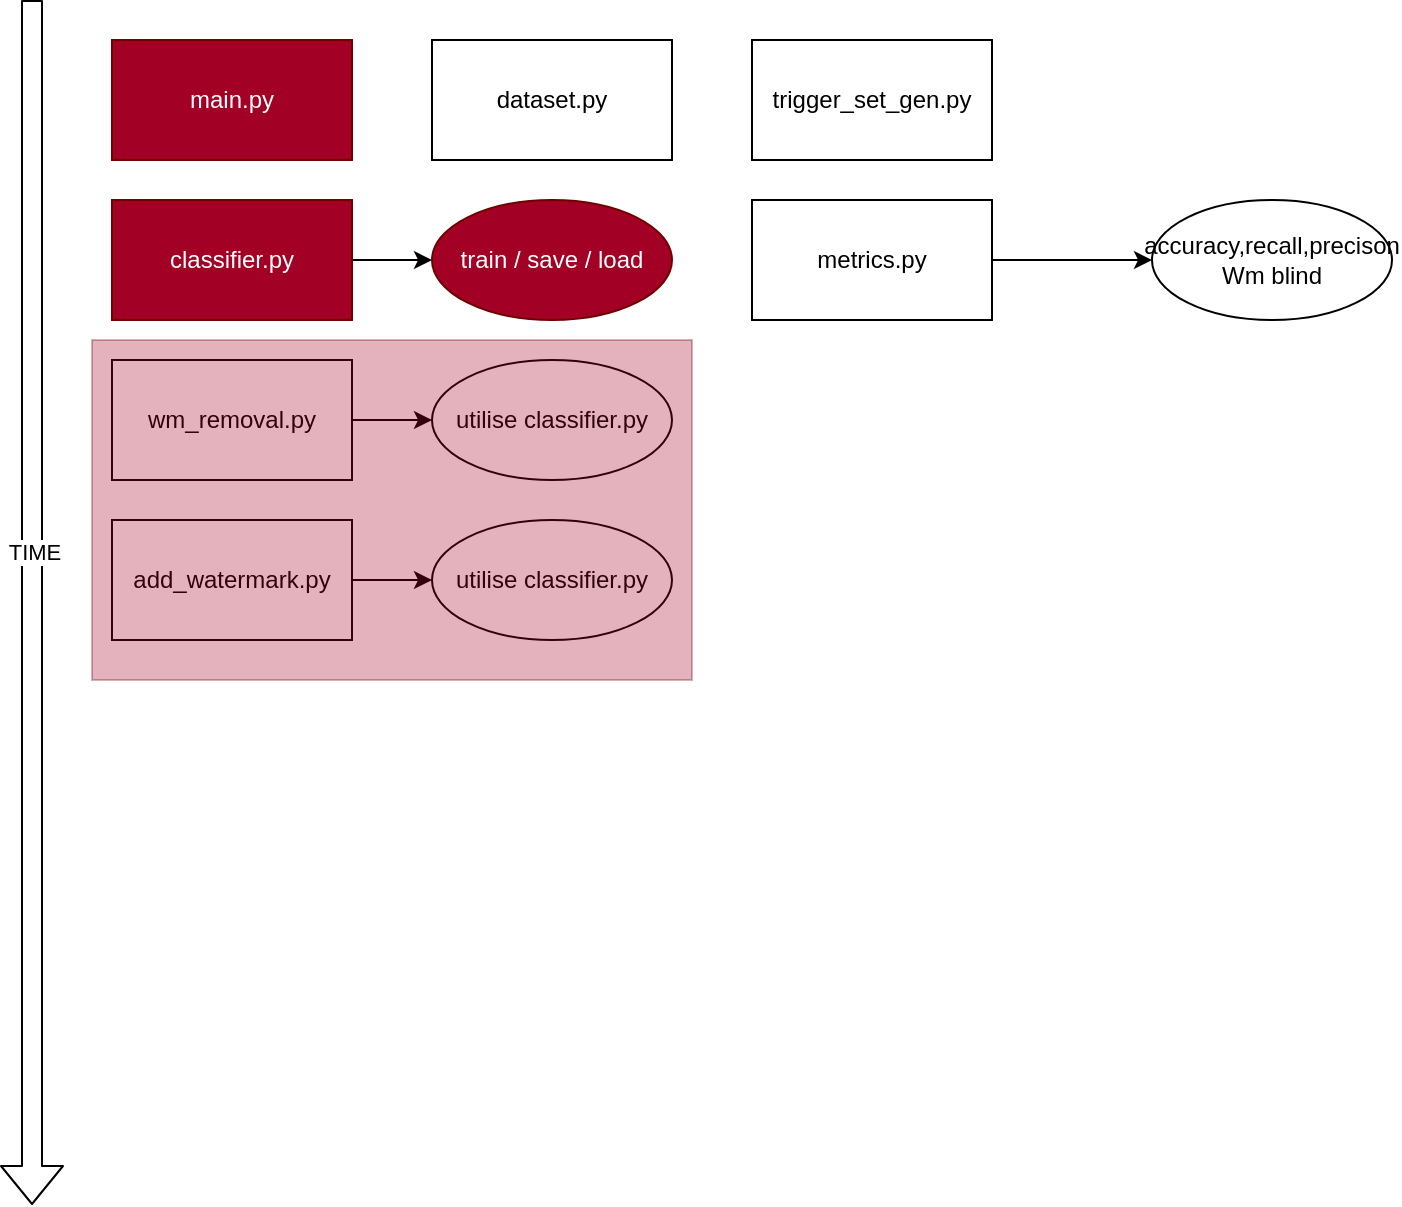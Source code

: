 <mxfile>
    <diagram id="WR0ObqXP6aZtpYeJShDP" name="all modules ">
        <mxGraphModel dx="863" dy="348" grid="1" gridSize="10" guides="1" tooltips="1" connect="1" arrows="1" fold="1" page="1" pageScale="1" pageWidth="827" pageHeight="1169" math="0" shadow="0">
            <root>
                <mxCell id="rHv4roNPQmTXi6uVHW9a-0"/>
                <mxCell id="rHv4roNPQmTXi6uVHW9a-1" parent="rHv4roNPQmTXi6uVHW9a-0"/>
                <mxCell id="mi6ufLt7Jp8KVkmAymLU-6" value="" style="edgeStyle=none;html=1;" parent="rHv4roNPQmTXi6uVHW9a-1" source="3xj4Mi7buVi-y4vBwMNA-3" target="mi6ufLt7Jp8KVkmAymLU-5" edge="1">
                    <mxGeometry relative="1" as="geometry"/>
                </mxCell>
                <mxCell id="3xj4Mi7buVi-y4vBwMNA-3" value="wm_removal.py" style="rounded=0;whiteSpace=wrap;html=1;" parent="rHv4roNPQmTXi6uVHW9a-1" vertex="1">
                    <mxGeometry x="80" y="180" width="120" height="60" as="geometry"/>
                </mxCell>
                <mxCell id="mi6ufLt7Jp8KVkmAymLU-1" value="" style="edgeStyle=none;html=1;" parent="rHv4roNPQmTXi6uVHW9a-1" source="3xj4Mi7buVi-y4vBwMNA-4" target="mi6ufLt7Jp8KVkmAymLU-0" edge="1">
                    <mxGeometry relative="1" as="geometry"/>
                </mxCell>
                <mxCell id="3xj4Mi7buVi-y4vBwMNA-4" value="metrics.py" style="rounded=0;whiteSpace=wrap;html=1;" parent="rHv4roNPQmTXi6uVHW9a-1" vertex="1">
                    <mxGeometry x="400" y="100" width="120" height="60" as="geometry"/>
                </mxCell>
                <mxCell id="mi6ufLt7Jp8KVkmAymLU-3" value="" style="edgeStyle=none;html=1;" parent="rHv4roNPQmTXi6uVHW9a-1" source="3xj4Mi7buVi-y4vBwMNA-5" target="mi6ufLt7Jp8KVkmAymLU-2" edge="1">
                    <mxGeometry relative="1" as="geometry"/>
                </mxCell>
                <mxCell id="3xj4Mi7buVi-y4vBwMNA-5" value="classifier.py" style="rounded=0;whiteSpace=wrap;html=1;fillColor=#a20025;fontColor=#ffffff;strokeColor=#6F0000;" parent="rHv4roNPQmTXi6uVHW9a-1" vertex="1">
                    <mxGeometry x="80" y="100" width="120" height="60" as="geometry"/>
                </mxCell>
                <mxCell id="3xj4Mi7buVi-y4vBwMNA-6" value="trigger_set_gen.py" style="rounded=0;whiteSpace=wrap;html=1;" parent="rHv4roNPQmTXi6uVHW9a-1" vertex="1">
                    <mxGeometry x="400" y="20" width="120" height="60" as="geometry"/>
                </mxCell>
                <mxCell id="3xj4Mi7buVi-y4vBwMNA-7" value="dataset.py" style="rounded=0;whiteSpace=wrap;html=1;" parent="rHv4roNPQmTXi6uVHW9a-1" vertex="1">
                    <mxGeometry x="240" y="20" width="120" height="60" as="geometry"/>
                </mxCell>
                <mxCell id="3xj4Mi7buVi-y4vBwMNA-8" value="main.py" style="rounded=0;whiteSpace=wrap;html=1;fillColor=#a20025;fontColor=#ffffff;strokeColor=#6F0000;" parent="rHv4roNPQmTXi6uVHW9a-1" vertex="1">
                    <mxGeometry x="80" y="20" width="120" height="60" as="geometry"/>
                </mxCell>
                <mxCell id="3xj4Mi7buVi-y4vBwMNA-9" value="" style="shape=flexArrow;endArrow=classic;html=1;" parent="rHv4roNPQmTXi6uVHW9a-1" edge="1">
                    <mxGeometry width="50" height="50" relative="1" as="geometry">
                        <mxPoint x="40" as="sourcePoint"/>
                        <mxPoint x="40" y="602.5" as="targetPoint"/>
                    </mxGeometry>
                </mxCell>
                <mxCell id="3xj4Mi7buVi-y4vBwMNA-10" value="TIME" style="edgeLabel;html=1;align=center;verticalAlign=middle;resizable=0;points=[];" parent="3xj4Mi7buVi-y4vBwMNA-9" vertex="1" connectable="0">
                    <mxGeometry x="-0.084" y="1" relative="1" as="geometry">
                        <mxPoint as="offset"/>
                    </mxGeometry>
                </mxCell>
                <mxCell id="mi6ufLt7Jp8KVkmAymLU-0" value="accuracy,recall,precison&lt;br&gt;Wm blind" style="ellipse;whiteSpace=wrap;html=1;rounded=0;" parent="rHv4roNPQmTXi6uVHW9a-1" vertex="1">
                    <mxGeometry x="600" y="100" width="120" height="60" as="geometry"/>
                </mxCell>
                <mxCell id="mi6ufLt7Jp8KVkmAymLU-2" value="train / save / load" style="ellipse;whiteSpace=wrap;html=1;fillColor=#a20025;strokeColor=#6F0000;fontColor=#ffffff;rounded=0;" parent="rHv4roNPQmTXi6uVHW9a-1" vertex="1">
                    <mxGeometry x="240" y="100" width="120" height="60" as="geometry"/>
                </mxCell>
                <mxCell id="mi6ufLt7Jp8KVkmAymLU-5" value="utilise classifier.py" style="ellipse;whiteSpace=wrap;html=1;rounded=0;" parent="rHv4roNPQmTXi6uVHW9a-1" vertex="1">
                    <mxGeometry x="240" y="180" width="120" height="60" as="geometry"/>
                </mxCell>
                <mxCell id="mi6ufLt7Jp8KVkmAymLU-7" value="" style="edgeStyle=none;html=1;" parent="rHv4roNPQmTXi6uVHW9a-1" source="mi6ufLt7Jp8KVkmAymLU-8" target="mi6ufLt7Jp8KVkmAymLU-9" edge="1">
                    <mxGeometry relative="1" as="geometry"/>
                </mxCell>
                <mxCell id="mi6ufLt7Jp8KVkmAymLU-8" value="add_watermark.py" style="rounded=0;whiteSpace=wrap;html=1;" parent="rHv4roNPQmTXi6uVHW9a-1" vertex="1">
                    <mxGeometry x="80" y="260" width="120" height="60" as="geometry"/>
                </mxCell>
                <mxCell id="mi6ufLt7Jp8KVkmAymLU-9" value="utilise classifier.py" style="ellipse;whiteSpace=wrap;html=1;rounded=0;" parent="rHv4roNPQmTXi6uVHW9a-1" vertex="1">
                    <mxGeometry x="240" y="260" width="120" height="60" as="geometry"/>
                </mxCell>
                <mxCell id="AzqAd9TrAlj95JftpkCh-0" value="" style="rounded=0;whiteSpace=wrap;html=1;fillColor=#a20025;fontColor=#ffffff;strokeColor=#6F0000;opacity=30;" parent="rHv4roNPQmTXi6uVHW9a-1" vertex="1">
                    <mxGeometry x="70" y="170" width="300" height="170" as="geometry"/>
                </mxCell>
            </root>
        </mxGraphModel>
    </diagram>
    <diagram id="xEc6FxT3LsrSwKHamJ3u" name="main automata ">
        <mxGraphModel dx="671" dy="347" grid="1" gridSize="10" guides="1" tooltips="1" connect="1" arrows="1" fold="1" page="1" pageScale="1" pageWidth="827" pageHeight="1169" math="0" shadow="0">
            <root>
                <mxCell id="CAGpj0laClkHIxfo-RfI-0"/>
                <mxCell id="CAGpj0laClkHIxfo-RfI-1" parent="CAGpj0laClkHIxfo-RfI-0"/>
                <mxCell id="v2Jw0w8_lKJc6QblX5nT-2" value="" style="edgeStyle=none;html=1;" parent="CAGpj0laClkHIxfo-RfI-1" source="v2Jw0w8_lKJc6QblX5nT-0" target="v2Jw0w8_lKJc6QblX5nT-1" edge="1">
                    <mxGeometry relative="1" as="geometry"/>
                </mxCell>
                <mxCell id="v2Jw0w8_lKJc6QblX5nT-4" value="" style="edgeStyle=none;html=1;" parent="CAGpj0laClkHIxfo-RfI-1" source="v2Jw0w8_lKJc6QblX5nT-0" target="v2Jw0w8_lKJc6QblX5nT-3" edge="1">
                    <mxGeometry relative="1" as="geometry"/>
                </mxCell>
                <mxCell id="v2Jw0w8_lKJc6QblX5nT-0" value="start" style="rounded=0;whiteSpace=wrap;html=1;" parent="CAGpj0laClkHIxfo-RfI-1" vertex="1">
                    <mxGeometry x="260" y="30" width="120" height="60" as="geometry"/>
                </mxCell>
                <mxCell id="v2Jw0w8_lKJc6QblX5nT-6" style="edgeStyle=none;html=1;exitX=0.5;exitY=1;exitDx=0;exitDy=0;entryX=0.25;entryY=0;entryDx=0;entryDy=0;" parent="CAGpj0laClkHIxfo-RfI-1" source="v2Jw0w8_lKJc6QblX5nT-1" target="6xx2wgNng2PTZuW_z59i-4" edge="1">
                    <mxGeometry relative="1" as="geometry">
                        <mxPoint x="260" y="325" as="targetPoint"/>
                    </mxGeometry>
                </mxCell>
                <mxCell id="v2Jw0w8_lKJc6QblX5nT-1" value="saved model" style="rounded=0;whiteSpace=wrap;html=1;" parent="CAGpj0laClkHIxfo-RfI-1" vertex="1">
                    <mxGeometry x="120" y="180" width="120" height="60" as="geometry"/>
                </mxCell>
                <mxCell id="6xx2wgNng2PTZuW_z59i-3" style="edgeStyle=none;html=1;exitX=0.5;exitY=1;exitDx=0;exitDy=0;entryX=0.75;entryY=0;entryDx=0;entryDy=0;" parent="CAGpj0laClkHIxfo-RfI-1" source="v2Jw0w8_lKJc6QblX5nT-3" target="6xx2wgNng2PTZuW_z59i-4" edge="1">
                    <mxGeometry relative="1" as="geometry">
                        <mxPoint x="380" y="325" as="targetPoint"/>
                    </mxGeometry>
                </mxCell>
                <mxCell id="v2Jw0w8_lKJc6QblX5nT-3" value="train model" style="rounded=0;whiteSpace=wrap;html=1;" parent="CAGpj0laClkHIxfo-RfI-1" vertex="1">
                    <mxGeometry x="400" y="180" width="120" height="60" as="geometry"/>
                </mxCell>
                <mxCell id="6xx2wgNng2PTZuW_z59i-0" value="dataset&amp;nbsp;&lt;br&gt;hyperparams&amp;nbsp;" style="shape=note;whiteSpace=wrap;html=1;backgroundOutline=1;darkOpacity=0.05;size=19;" parent="CAGpj0laClkHIxfo-RfI-1" vertex="1">
                    <mxGeometry x="430" y="80" width="50" height="80" as="geometry"/>
                </mxCell>
                <mxCell id="6xx2wgNng2PTZuW_z59i-1" value="model" style="shape=note;whiteSpace=wrap;html=1;backgroundOutline=1;darkOpacity=0.05;size=16;" parent="CAGpj0laClkHIxfo-RfI-1" vertex="1">
                    <mxGeometry x="450" y="390" width="50" height="80" as="geometry"/>
                </mxCell>
                <mxCell id="6xx2wgNng2PTZuW_z59i-2" value="trigger set" style="shape=note;whiteSpace=wrap;html=1;backgroundOutline=1;darkOpacity=0.05;size=16;" parent="CAGpj0laClkHIxfo-RfI-1" vertex="1">
                    <mxGeometry x="510" y="80" width="50" height="80" as="geometry"/>
                </mxCell>
                <mxCell id="6xx2wgNng2PTZuW_z59i-20" style="edgeStyle=none;html=1;exitX=0.5;exitY=1;exitDx=0;exitDy=0;entryX=0.5;entryY=0;entryDx=0;entryDy=0;" parent="CAGpj0laClkHIxfo-RfI-1" source="6xx2wgNng2PTZuW_z59i-4" target="6xx2wgNng2PTZuW_z59i-9" edge="1">
                    <mxGeometry relative="1" as="geometry">
                        <Array as="points">
                            <mxPoint x="320" y="490"/>
                        </Array>
                    </mxGeometry>
                </mxCell>
                <mxCell id="6xx2wgNng2PTZuW_z59i-4" value="Process ( remove WM, add WM, usecases)" style="whiteSpace=wrap;html=1;" parent="CAGpj0laClkHIxfo-RfI-1" vertex="1">
                    <mxGeometry x="260" y="410" width="120" height="60" as="geometry"/>
                </mxCell>
                <mxCell id="6xx2wgNng2PTZuW_z59i-8" value="trigger set" style="shape=note;whiteSpace=wrap;html=1;backgroundOutline=1;darkOpacity=0.05;size=19;" parent="CAGpj0laClkHIxfo-RfI-1" vertex="1">
                    <mxGeometry x="389" y="390" width="50" height="80" as="geometry"/>
                </mxCell>
                <mxCell id="6xx2wgNng2PTZuW_z59i-12" value="" style="edgeStyle=none;html=1;" parent="CAGpj0laClkHIxfo-RfI-1" source="6xx2wgNng2PTZuW_z59i-9" target="6xx2wgNng2PTZuW_z59i-11" edge="1">
                    <mxGeometry relative="1" as="geometry"/>
                </mxCell>
                <mxCell id="6xx2wgNng2PTZuW_z59i-9" value="analysis" style="whiteSpace=wrap;html=1;" parent="CAGpj0laClkHIxfo-RfI-1" vertex="1">
                    <mxGeometry x="260" y="550" width="120" height="60" as="geometry"/>
                </mxCell>
                <mxCell id="6xx2wgNng2PTZuW_z59i-11" value="display results" style="whiteSpace=wrap;html=1;" parent="CAGpj0laClkHIxfo-RfI-1" vertex="1">
                    <mxGeometry x="260" y="730" width="120" height="60" as="geometry"/>
                </mxCell>
                <mxCell id="6xx2wgNng2PTZuW_z59i-15" value="model database&lt;br&gt;retrieve their training data and trigger set type&amp;nbsp;" style="shape=note;whiteSpace=wrap;html=1;backgroundOutline=1;darkOpacity=0.05;" parent="CAGpj0laClkHIxfo-RfI-1" vertex="1">
                    <mxGeometry x="120" y="60" width="90" height="100" as="geometry"/>
                </mxCell>
                <mxCell id="6xx2wgNng2PTZuW_z59i-22" value="analysis&amp;nbsp;&lt;br&gt;queries" style="shape=note;whiteSpace=wrap;html=1;backgroundOutline=1;darkOpacity=0.05;size=16;" parent="CAGpj0laClkHIxfo-RfI-1" vertex="1">
                    <mxGeometry x="410" y="540" width="50" height="80" as="geometry"/>
                </mxCell>
                <mxCell id="_Bg1t6V2xzO7mVa8Ofw8-0" value="results" style="shape=note;whiteSpace=wrap;html=1;backgroundOutline=1;darkOpacity=0.05;size=16;" parent="CAGpj0laClkHIxfo-RfI-1" vertex="1">
                    <mxGeometry x="330" y="640" width="50" height="60" as="geometry"/>
                </mxCell>
            </root>
        </mxGraphModel>
    </diagram>
    <diagram id="Tc42tWGeNGbFLpP5cw0M" name="design">
        <mxGraphModel dx="889" dy="1516" grid="1" gridSize="10" guides="1" tooltips="1" connect="1" arrows="1" fold="1" page="1" pageScale="1" pageWidth="827" pageHeight="1169" math="0" shadow="0">
            <root>
                <mxCell id="0"/>
                <mxCell id="1" parent="0"/>
                <mxCell id="12" value="new.py" style="swimlane;startSize=30;" parent="1" vertex="1">
                    <mxGeometry x="150" y="180" width="380" height="340" as="geometry"/>
                </mxCell>
                <mxCell id="73" style="edgeStyle=none;html=1;exitX=1;exitY=0;exitDx=0;exitDy=27.5;exitPerimeter=0;entryX=0.007;entryY=0.072;entryDx=0;entryDy=0;entryPerimeter=0;" parent="12" source="14" target="17" edge="1">
                    <mxGeometry relative="1" as="geometry"/>
                </mxCell>
                <mxCell id="14" value="data on disk" style="shape=cylinder3;whiteSpace=wrap;html=1;boundedLbl=1;backgroundOutline=1;size=15;fillColor=#1ba1e2;fontColor=#ffffff;strokeColor=#006EAF;" parent="12" vertex="1">
                    <mxGeometry x="20" y="40" width="60" height="80" as="geometry"/>
                </mxCell>
                <mxCell id="17" value="new.func1" style="swimlane;fontStyle=0;childLayout=stackLayout;horizontal=1;startSize=30;horizontalStack=0;resizeParent=1;resizeParentMax=0;resizeLast=0;collapsible=1;marginBottom=0;" parent="12" vertex="1">
                    <mxGeometry x="110" y="40" width="120" height="210" as="geometry">
                        <mxRectangle x="110" y="40" width="80" height="30" as="alternateBounds"/>
                    </mxGeometry>
                </mxCell>
                <mxCell id="18" value="Input :" style="text;strokeColor=none;fillColor=none;align=left;verticalAlign=middle;spacingLeft=4;spacingRight=4;overflow=hidden;points=[[0,0.5],[1,0.5]];portConstraint=eastwest;rotatable=0;" parent="17" vertex="1">
                    <mxGeometry y="30" width="120" height="30" as="geometry"/>
                </mxCell>
                <mxCell id="56" value="#1, int this, list that" style="text;html=1;strokeColor=none;fillColor=none;align=center;verticalAlign=middle;whiteSpace=wrap;rounded=0;" parent="17" vertex="1">
                    <mxGeometry y="60" width="120" height="30" as="geometry"/>
                </mxCell>
                <mxCell id="19" value="Output:" style="text;strokeColor=none;fillColor=none;align=left;verticalAlign=middle;spacingLeft=4;spacingRight=4;overflow=hidden;points=[[0,0.5],[1,0.5]];portConstraint=eastwest;rotatable=0;" parent="17" vertex="1">
                    <mxGeometry y="90" width="120" height="30" as="geometry"/>
                </mxCell>
                <mxCell id="57" value="dict those" style="text;html=1;strokeColor=none;fillColor=none;align=center;verticalAlign=middle;whiteSpace=wrap;rounded=0;" parent="17" vertex="1">
                    <mxGeometry y="120" width="120" height="30" as="geometry"/>
                </mxCell>
                <mxCell id="20" value="Details: " style="text;strokeColor=none;fillColor=none;align=left;verticalAlign=middle;spacingLeft=4;spacingRight=4;overflow=hidden;points=[[0,0.5],[1,0.5]];portConstraint=eastwest;rotatable=0;" parent="17" vertex="1">
                    <mxGeometry y="150" width="120" height="30" as="geometry"/>
                </mxCell>
                <mxCell id="58" value="Blabla" style="text;html=1;strokeColor=none;fillColor=none;align=center;verticalAlign=middle;whiteSpace=wrap;rounded=0;" parent="17" vertex="1">
                    <mxGeometry y="180" width="120" height="30" as="geometry"/>
                </mxCell>
                <mxCell id="60" value="data instanciated" style="shape=cylinder3;whiteSpace=wrap;html=1;boundedLbl=1;backgroundOutline=1;size=15;fillColor=#d80073;fontColor=#ffffff;strokeColor=#A50040;" parent="12" vertex="1">
                    <mxGeometry x="20" y="140" width="60" height="80" as="geometry"/>
                </mxCell>
                <mxCell id="75" value="EXAMPLE&lt;br&gt;PARAMS&lt;br&gt;#1&lt;span style=&quot;color: rgba(0 , 0 , 0 , 0) ; font-family: monospace ; font-size: 0px ; font-weight: 400&quot;&gt;%3CmxGraphModel%3E%3Croot%3E%3CmxCell%20id%3D%220%22%2F%3E%3CmxCell%20id%3D%221%22%20parent%3D%220%22%2F%3E%3CmxCell%20id%3D%222%22%20value%3D%22new.py%22%20style%3D%22swimlane%3BstartSize%3D30%3B%22%20vertex%3D%221%22%20parent%3D%221%22%3E%3CmxGeometry%20x%3D%22160%22%20y%3D%22190%22%20width%3D%22240%22%20height%3D%22250%22%20as%3D%22geometry%22%2F%3E%3C%2FmxCell%3E%3CmxCell%20id%3D%223%22%20value%3D%22data%20on%20disk%22%20style%3D%22shape%3Dcylinder3%3BwhiteSpace%3Dwrap%3Bhtml%3D1%3BboundedLbl%3D1%3BbackgroundOutline%3D1%3Bsize%3D15%3BfillColor%3D%231ba1e2%3BfontColor%3D%23ffffff%3BstrokeColor%3D%23006EAF%3B%22%20vertex%3D%221%22%20parent%3D%222%22%3E%3CmxGeometry%20x%3D%2220%22%20y%3D%2240%22%20width%3D%2260%22%20height%3D%2280%22%20as%3D%22geometry%22%2F%3E%3C%2FmxCell%3E%3CmxCell%20id%3D%224%22%20value%3D%22new.func1%22%20style%3D%22swimlane%3BfontStyle%3D0%3BchildLayout%3DstackLayout%3Bhorizontal%3D1%3BstartSize%3D30%3BhorizontalStack%3D0%3BresizeParent%3D1%3BresizeParentMax%3D0%3BresizeLast%3D0%3Bcollapsible%3D1%3BmarginBottom%3D0%3B%22%20vertex%3D%221%22%20collapsed%3D%221%22%20parent%3D%222%22%3E%3CmxGeometry%20x%3D%22110%22%20y%3D%2240%22%20width%3D%2280%22%20height%3D%2230%22%20as%3D%22geometry%22%3E%3CmxRectangle%20x%3D%22110%22%20y%3D%2240%22%20width%3D%22120%22%20height%3D%22210%22%20as%3D%22alternateBounds%22%2F%3E%3C%2FmxGeometry%3E%3C%2FmxCell%3E%3CmxCell%20id%3D%225%22%20value%3D%22Input%20%3A%22%20style%3D%22text%3BstrokeColor%3Dnone%3BfillColor%3Dnone%3Balign%3Dleft%3BverticalAlign%3Dmiddle%3BspacingLeft%3D4%3BspacingRight%3D4%3Boverflow%3Dhidden%3Bpoints%3D%5B%5B0%2C0.5%5D%2C%5B1%2C0.5%5D%5D%3BportConstraint%3Deastwest%3Brotatable%3D0%3B%22%20vertex%3D%221%22%20parent%3D%224%22%3E%3CmxGeometry%20y%3D%2230%22%20width%3D%2280%22%20height%3D%2230%22%20as%3D%22geometry%22%2F%3E%3C%2FmxCell%3E%3CmxCell%20id%3D%226%22%20value%3D%22Text%22%20style%3D%22text%3Bhtml%3D1%3BstrokeColor%3Dnone%3BfillColor%3Dnone%3Balign%3Dcenter%3BverticalAlign%3Dmiddle%3BwhiteSpace%3Dwrap%3Brounded%3D0%3B%22%20vertex%3D%221%22%20parent%3D%224%22%3E%3CmxGeometry%20y%3D%2260%22%20width%3D%2280%22%20height%3D%2230%22%20as%3D%22geometry%22%2F%3E%3C%2FmxCell%3E%3CmxCell%20id%3D%227%22%20value%3D%22Output%3A%22%20style%3D%22text%3BstrokeColor%3Dnone%3BfillColor%3Dnone%3Balign%3Dleft%3BverticalAlign%3Dmiddle%3BspacingLeft%3D4%3BspacingRight%3D4%3Boverflow%3Dhidden%3Bpoints%3D%5B%5B0%2C0.5%5D%2C%5B1%2C0.5%5D%5D%3BportConstraint%3Deastwest%3Brotatable%3D0%3B%22%20vertex%3D%221%22%20parent%3D%224%22%3E%3CmxGeometry%20y%3D%2290%22%20width%3D%2280%22%20height%3D%2230%22%20as%3D%22geometry%22%2F%3E%3C%2FmxCell%3E%3CmxCell%20id%3D%228%22%20value%3D%22Text%22%20style%3D%22text%3Bhtml%3D1%3BstrokeColor%3Dnone%3BfillColor%3Dnone%3Balign%3Dcenter%3BverticalAlign%3Dmiddle%3BwhiteSpace%3Dwrap%3Brounded%3D0%3B%22%20vertex%3D%221%22%20parent%3D%224%22%3E%3CmxGeometry%20y%3D%22120%22%20width%3D%2280%22%20height%3D%2230%22%20as%3D%22geometry%22%2F%3E%3C%2FmxCell%3E%3CmxCell%20id%3D%229%22%20value%3D%22Details%3A%C2%A0%22%20style%3D%22text%3BstrokeColor%3Dnone%3BfillColor%3Dnone%3Balign%3Dleft%3BverticalAlign%3Dmiddle%3BspacingLeft%3D4%3BspacingRight%3D4%3Boverflow%3Dhidden%3Bpoints%3D%5B%5B0%2C0.5%5D%2C%5B1%2C0.5%5D%5D%3BportConstraint%3Deastwest%3Brotatable%3D0%3B%22%20vertex%3D%221%22%20parent%3D%224%22%3E%3CmxGeometry%20y%3D%22150%22%20width%3D%2280%22%20height%3D%2230%22%20as%3D%22geometry%22%2F%3E%3C%2FmxCell%3E%3CmxCell%20id%3D%2210%22%20value%3D%22Text%22%20style%3D%22text%3Bhtml%3D1%3BstrokeColor%3Dnone%3BfillColor%3Dnone%3Balign%3Dcenter%3BverticalAlign%3Dmiddle%3BwhiteSpace%3Dwrap%3Brounded%3D0%3B%22%20vertex%3D%221%22%20parent%3D%224%22%3E%3CmxGeometry%20y%3D%22180%22%20width%3D%2280%22%20height%3D%2230%22%20as%3D%22geometry%22%2F%3E%3C%2FmxCell%3E%3CmxCell%20id%3D%2211%22%20value%3D%22data%20instanciated%22%20style%3D%22shape%3Dcylinder3%3BwhiteSpace%3Dwrap%3Bhtml%3D1%3BboundedLbl%3D1%3BbackgroundOutline%3D1%3Bsize%3D15%3BfillColor%3D%23d80073%3BfontColor%3D%23ffffff%3BstrokeColor%3D%23A50040%3B%22%20vertex%3D%221%22%20parent%3D%222%22%3E%3CmxGeometry%20x%3D%2220%22%20y%3D%22140%22%20width%3D%2260%22%20height%3D%2280%22%20as%3D%22geometry%22%2F%3E%3C%2FmxCell%3E%3C%2Froot%3E%3C%2FmxGraphModel%3E&lt;/span&gt;" style="shape=note;whiteSpace=wrap;html=1;backgroundOutline=1;darkOpacity=0.05;fillColor=#76608a;strokeColor=#432D57;fontColor=#ffffff;fontStyle=1" parent="12" vertex="1">
                    <mxGeometry x="20" y="230" width="80" height="90" as="geometry"/>
                </mxCell>
                <mxCell id="81" value="new.func2" style="swimlane;fontStyle=0;childLayout=stackLayout;horizontal=1;startSize=30;horizontalStack=0;resizeParent=1;resizeParentMax=0;resizeLast=0;collapsible=1;marginBottom=0;" parent="12" vertex="1">
                    <mxGeometry x="240" y="40" width="120" height="210" as="geometry">
                        <mxRectangle x="110" y="40" width="80" height="30" as="alternateBounds"/>
                    </mxGeometry>
                </mxCell>
                <mxCell id="82" value="Input :" style="text;strokeColor=none;fillColor=none;align=left;verticalAlign=middle;spacingLeft=4;spacingRight=4;overflow=hidden;points=[[0,0.5],[1,0.5]];portConstraint=eastwest;rotatable=0;" parent="81" vertex="1">
                    <mxGeometry y="30" width="120" height="30" as="geometry"/>
                </mxCell>
                <mxCell id="83" value="#1, int this, list that" style="text;html=1;strokeColor=none;fillColor=none;align=center;verticalAlign=middle;whiteSpace=wrap;rounded=0;" parent="81" vertex="1">
                    <mxGeometry y="60" width="120" height="30" as="geometry"/>
                </mxCell>
                <mxCell id="84" value="Output:" style="text;strokeColor=none;fillColor=none;align=left;verticalAlign=middle;spacingLeft=4;spacingRight=4;overflow=hidden;points=[[0,0.5],[1,0.5]];portConstraint=eastwest;rotatable=0;" parent="81" vertex="1">
                    <mxGeometry y="90" width="120" height="30" as="geometry"/>
                </mxCell>
                <mxCell id="85" value="dict those" style="text;html=1;strokeColor=none;fillColor=none;align=center;verticalAlign=middle;whiteSpace=wrap;rounded=0;" parent="81" vertex="1">
                    <mxGeometry y="120" width="120" height="30" as="geometry"/>
                </mxCell>
                <mxCell id="86" value="Details: " style="text;strokeColor=none;fillColor=none;align=left;verticalAlign=middle;spacingLeft=4;spacingRight=4;overflow=hidden;points=[[0,0.5],[1,0.5]];portConstraint=eastwest;rotatable=0;" parent="81" vertex="1">
                    <mxGeometry y="150" width="120" height="30" as="geometry"/>
                </mxCell>
                <mxCell id="87" value="Blabla" style="text;html=1;strokeColor=none;fillColor=none;align=center;verticalAlign=middle;whiteSpace=wrap;rounded=0;" parent="81" vertex="1">
                    <mxGeometry y="180" width="120" height="30" as="geometry"/>
                </mxCell>
                <mxCell id="61" value="new2.py" style="swimlane;startSize=30;" parent="1" vertex="1">
                    <mxGeometry x="720" y="-50" width="240" height="250" as="geometry">
                        <mxRectangle x="570" y="70" width="80" height="30" as="alternateBounds"/>
                    </mxGeometry>
                </mxCell>
                <mxCell id="62" value="data on disk" style="shape=cylinder3;whiteSpace=wrap;html=1;boundedLbl=1;backgroundOutline=1;size=15;fillColor=#1ba1e2;fontColor=#ffffff;strokeColor=#006EAF;" parent="61" vertex="1">
                    <mxGeometry x="20" y="40" width="60" height="80" as="geometry"/>
                </mxCell>
                <mxCell id="63" value="new2.func1" style="swimlane;fontStyle=0;childLayout=stackLayout;horizontal=1;startSize=30;horizontalStack=0;resizeParent=1;resizeParentMax=0;resizeLast=0;collapsible=1;marginBottom=0;" parent="61" vertex="1">
                    <mxGeometry x="110" y="40" width="120" height="210" as="geometry">
                        <mxRectangle x="110" y="40" width="80" height="30" as="alternateBounds"/>
                    </mxGeometry>
                </mxCell>
                <mxCell id="64" value="Input :" style="text;strokeColor=none;fillColor=none;align=left;verticalAlign=middle;spacingLeft=4;spacingRight=4;overflow=hidden;points=[[0,0.5],[1,0.5]];portConstraint=eastwest;rotatable=0;" parent="63" vertex="1">
                    <mxGeometry y="30" width="120" height="30" as="geometry"/>
                </mxCell>
                <mxCell id="65" value="#1, int this, list that" style="text;html=1;strokeColor=none;fillColor=none;align=center;verticalAlign=middle;whiteSpace=wrap;rounded=0;" parent="63" vertex="1">
                    <mxGeometry y="60" width="120" height="30" as="geometry"/>
                </mxCell>
                <mxCell id="66" value="Output:" style="text;strokeColor=none;fillColor=none;align=left;verticalAlign=middle;spacingLeft=4;spacingRight=4;overflow=hidden;points=[[0,0.5],[1,0.5]];portConstraint=eastwest;rotatable=0;" parent="63" vertex="1">
                    <mxGeometry y="90" width="120" height="30" as="geometry"/>
                </mxCell>
                <mxCell id="67" value="dict those" style="text;html=1;strokeColor=none;fillColor=none;align=center;verticalAlign=middle;whiteSpace=wrap;rounded=0;" parent="63" vertex="1">
                    <mxGeometry y="120" width="120" height="30" as="geometry"/>
                </mxCell>
                <mxCell id="68" value="Details: " style="text;strokeColor=none;fillColor=none;align=left;verticalAlign=middle;spacingLeft=4;spacingRight=4;overflow=hidden;points=[[0,0.5],[1,0.5]];portConstraint=eastwest;rotatable=0;" parent="63" vertex="1">
                    <mxGeometry y="150" width="120" height="30" as="geometry"/>
                </mxCell>
                <mxCell id="69" value="Does nothing" style="text;html=1;strokeColor=none;fillColor=none;align=center;verticalAlign=middle;whiteSpace=wrap;rounded=0;" parent="63" vertex="1">
                    <mxGeometry y="180" width="120" height="30" as="geometry"/>
                </mxCell>
                <mxCell id="70" value="data instanciated" style="shape=cylinder3;whiteSpace=wrap;html=1;boundedLbl=1;backgroundOutline=1;size=15;fillColor=#d80073;fontColor=#ffffff;strokeColor=#A50040;" parent="61" vertex="1">
                    <mxGeometry x="20" y="140" width="60" height="80" as="geometry"/>
                </mxCell>
                <mxCell id="72" style="edgeStyle=none;html=1;exitX=1.008;exitY=0.082;exitDx=0;exitDy=0;entryX=0;entryY=0.5;entryDx=0;entryDy=0;exitPerimeter=0;" parent="1" source="17" target="63" edge="1">
                    <mxGeometry relative="1" as="geometry"/>
                </mxCell>
                <mxCell id="74" value="what do i ask ?" style="edgeLabel;html=1;align=center;verticalAlign=middle;resizable=0;points=[];container=0;" parent="72" vertex="1" connectable="0">
                    <mxGeometry x="-0.405" y="1" relative="1" as="geometry">
                        <mxPoint x="42" y="-13" as="offset"/>
                    </mxGeometry>
                </mxCell>
            </root>
        </mxGraphModel>
    </diagram>
</mxfile>